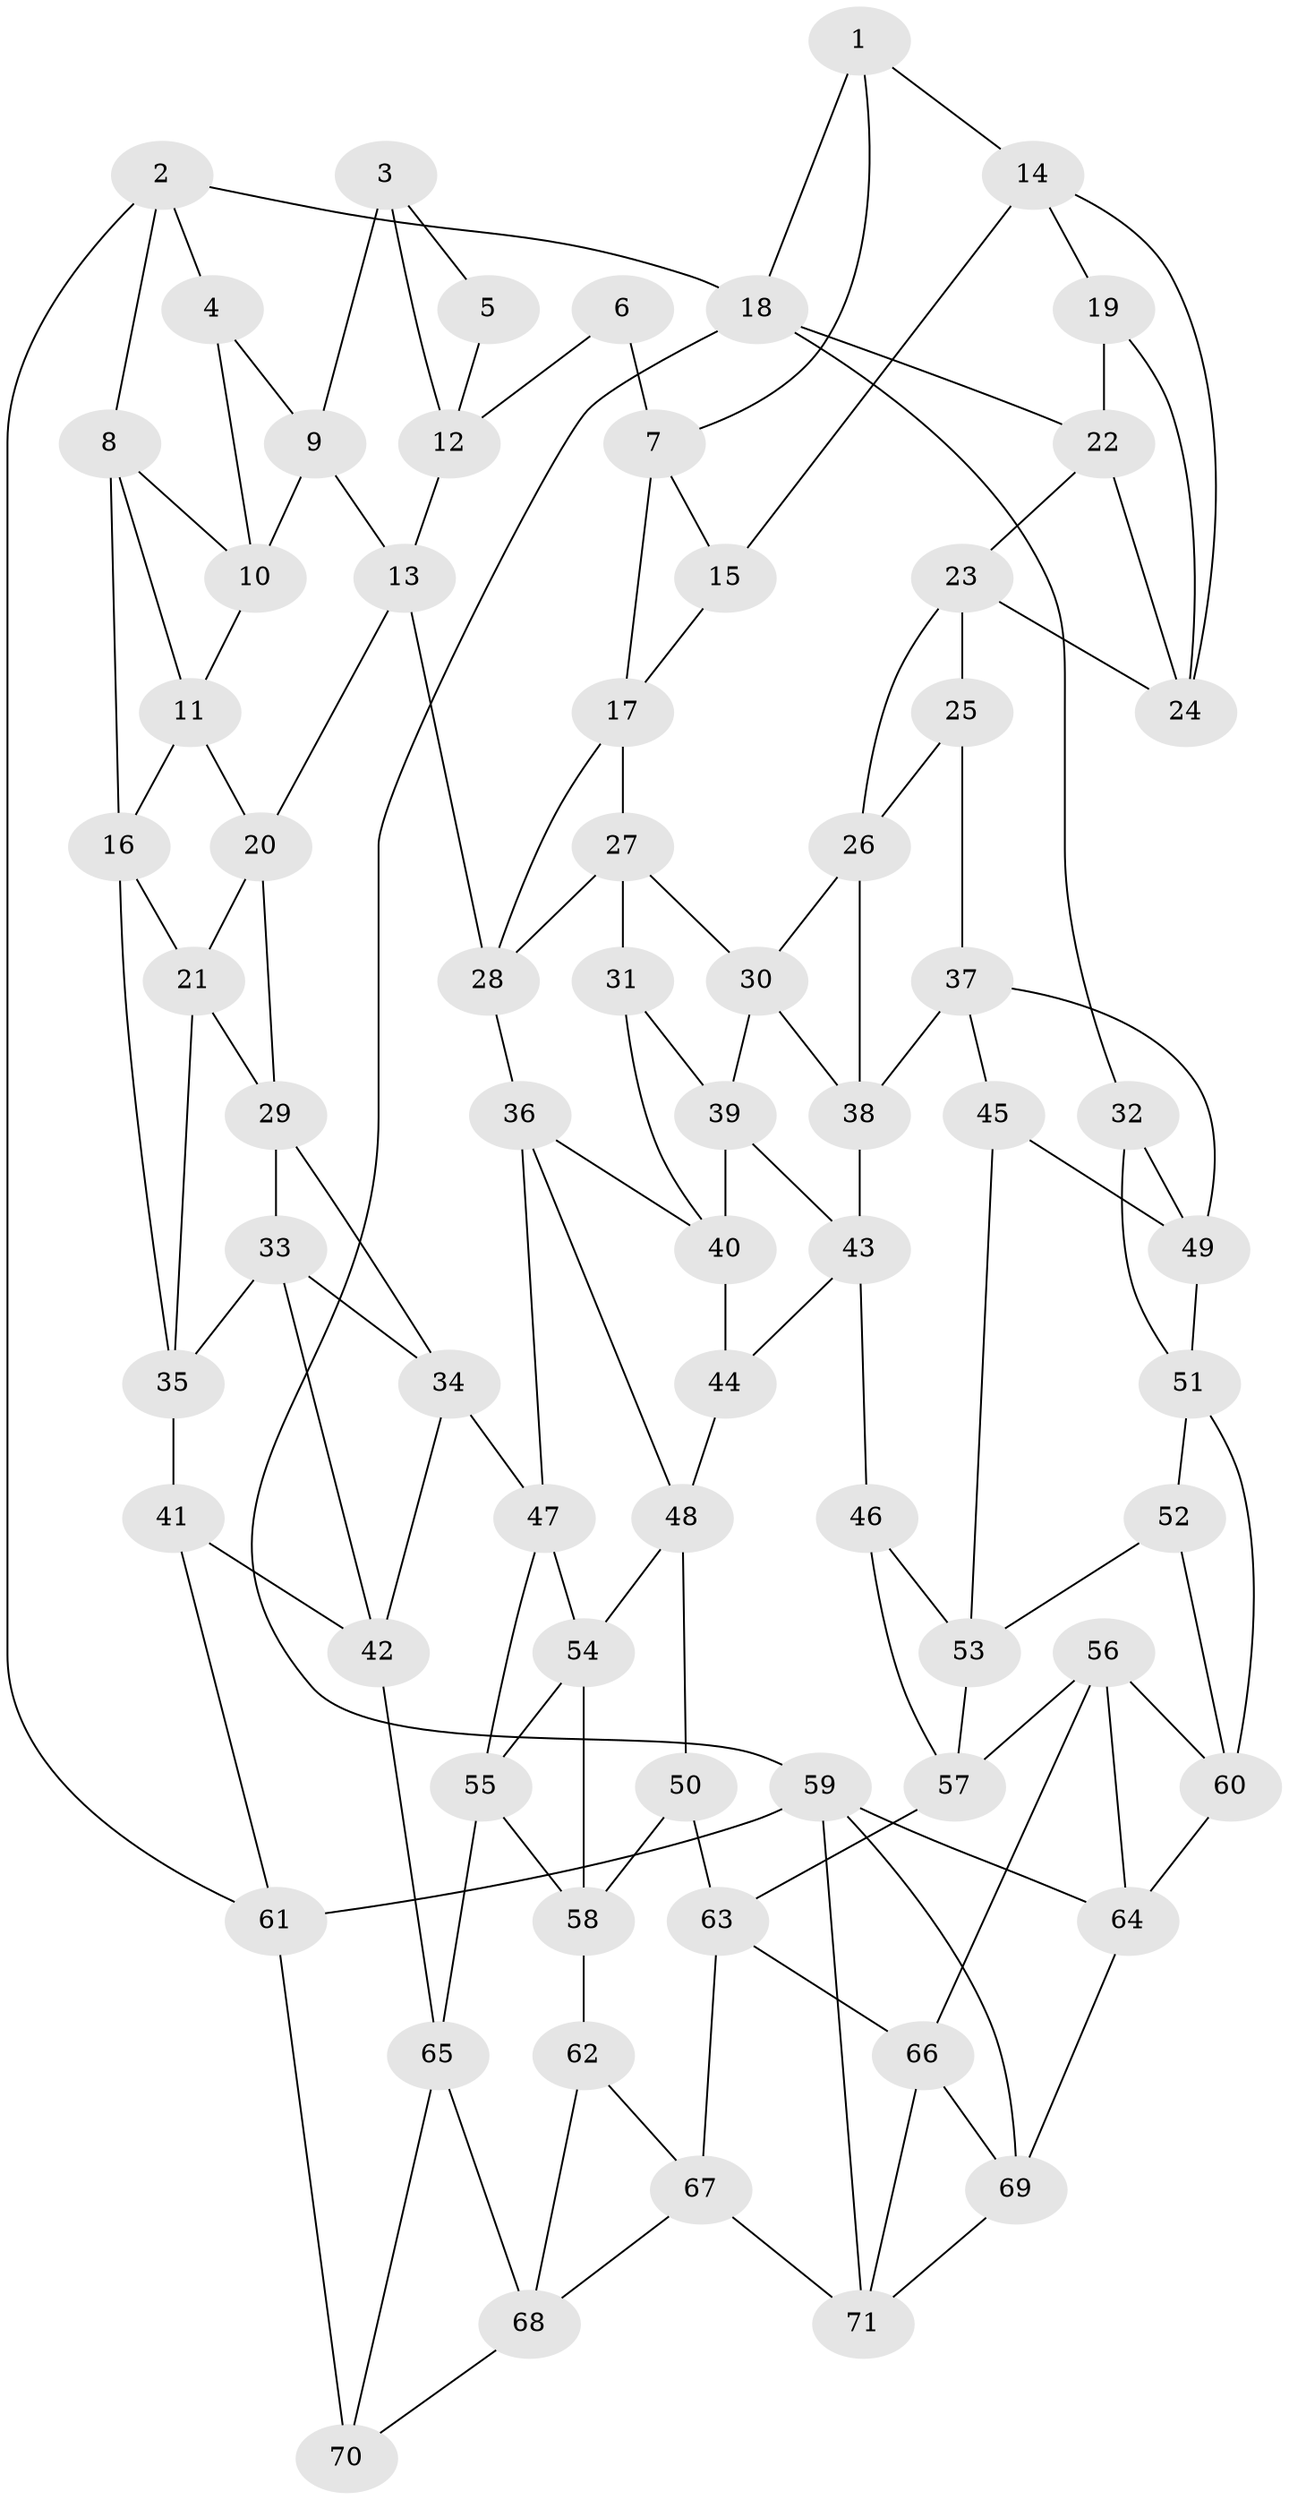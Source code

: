 // original degree distribution, {3: 0.02112676056338028, 4: 0.22535211267605634, 5: 0.528169014084507, 6: 0.22535211267605634}
// Generated by graph-tools (version 1.1) at 2025/03/03/09/25 03:03:14]
// undirected, 71 vertices, 133 edges
graph export_dot {
graph [start="1"]
  node [color=gray90,style=filled];
  1;
  2;
  3;
  4;
  5;
  6;
  7;
  8;
  9;
  10;
  11;
  12;
  13;
  14;
  15;
  16;
  17;
  18;
  19;
  20;
  21;
  22;
  23;
  24;
  25;
  26;
  27;
  28;
  29;
  30;
  31;
  32;
  33;
  34;
  35;
  36;
  37;
  38;
  39;
  40;
  41;
  42;
  43;
  44;
  45;
  46;
  47;
  48;
  49;
  50;
  51;
  52;
  53;
  54;
  55;
  56;
  57;
  58;
  59;
  60;
  61;
  62;
  63;
  64;
  65;
  66;
  67;
  68;
  69;
  70;
  71;
  1 -- 7 [weight=1.0];
  1 -- 14 [weight=1.0];
  1 -- 18 [weight=1.0];
  2 -- 4 [weight=1.0];
  2 -- 8 [weight=1.0];
  2 -- 18 [weight=1.0];
  2 -- 61 [weight=1.0];
  3 -- 5 [weight=1.0];
  3 -- 9 [weight=1.0];
  3 -- 12 [weight=1.0];
  4 -- 9 [weight=1.0];
  4 -- 10 [weight=1.0];
  5 -- 12 [weight=2.0];
  6 -- 7 [weight=2.0];
  6 -- 12 [weight=2.0];
  7 -- 15 [weight=1.0];
  7 -- 17 [weight=1.0];
  8 -- 10 [weight=1.0];
  8 -- 11 [weight=1.0];
  8 -- 16 [weight=1.0];
  9 -- 10 [weight=1.0];
  9 -- 13 [weight=1.0];
  10 -- 11 [weight=1.0];
  11 -- 16 [weight=1.0];
  11 -- 20 [weight=1.0];
  12 -- 13 [weight=1.0];
  13 -- 20 [weight=1.0];
  13 -- 28 [weight=1.0];
  14 -- 15 [weight=1.0];
  14 -- 19 [weight=1.0];
  14 -- 24 [weight=1.0];
  15 -- 17 [weight=1.0];
  16 -- 21 [weight=1.0];
  16 -- 35 [weight=1.0];
  17 -- 27 [weight=1.0];
  17 -- 28 [weight=1.0];
  18 -- 22 [weight=1.0];
  18 -- 32 [weight=1.0];
  18 -- 59 [weight=1.0];
  19 -- 22 [weight=1.0];
  19 -- 24 [weight=1.0];
  20 -- 21 [weight=1.0];
  20 -- 29 [weight=1.0];
  21 -- 29 [weight=1.0];
  21 -- 35 [weight=1.0];
  22 -- 23 [weight=1.0];
  22 -- 24 [weight=1.0];
  23 -- 24 [weight=1.0];
  23 -- 25 [weight=1.0];
  23 -- 26 [weight=1.0];
  25 -- 26 [weight=1.0];
  25 -- 37 [weight=1.0];
  26 -- 30 [weight=1.0];
  26 -- 38 [weight=1.0];
  27 -- 28 [weight=1.0];
  27 -- 30 [weight=1.0];
  27 -- 31 [weight=1.0];
  28 -- 36 [weight=1.0];
  29 -- 33 [weight=1.0];
  29 -- 34 [weight=1.0];
  30 -- 38 [weight=1.0];
  30 -- 39 [weight=1.0];
  31 -- 39 [weight=1.0];
  31 -- 40 [weight=1.0];
  32 -- 49 [weight=1.0];
  32 -- 51 [weight=1.0];
  33 -- 34 [weight=1.0];
  33 -- 35 [weight=1.0];
  33 -- 42 [weight=1.0];
  34 -- 42 [weight=1.0];
  34 -- 47 [weight=1.0];
  35 -- 41 [weight=1.0];
  36 -- 40 [weight=1.0];
  36 -- 47 [weight=1.0];
  36 -- 48 [weight=1.0];
  37 -- 38 [weight=1.0];
  37 -- 45 [weight=1.0];
  37 -- 49 [weight=1.0];
  38 -- 43 [weight=1.0];
  39 -- 40 [weight=1.0];
  39 -- 43 [weight=1.0];
  40 -- 44 [weight=1.0];
  41 -- 42 [weight=1.0];
  41 -- 61 [weight=1.0];
  42 -- 65 [weight=1.0];
  43 -- 44 [weight=1.0];
  43 -- 46 [weight=1.0];
  44 -- 48 [weight=1.0];
  45 -- 49 [weight=1.0];
  45 -- 53 [weight=1.0];
  46 -- 53 [weight=1.0];
  46 -- 57 [weight=1.0];
  47 -- 54 [weight=1.0];
  47 -- 55 [weight=1.0];
  48 -- 50 [weight=1.0];
  48 -- 54 [weight=1.0];
  49 -- 51 [weight=1.0];
  50 -- 58 [weight=1.0];
  50 -- 63 [weight=1.0];
  51 -- 52 [weight=1.0];
  51 -- 60 [weight=1.0];
  52 -- 53 [weight=1.0];
  52 -- 60 [weight=1.0];
  53 -- 57 [weight=1.0];
  54 -- 55 [weight=1.0];
  54 -- 58 [weight=1.0];
  55 -- 58 [weight=1.0];
  55 -- 65 [weight=1.0];
  56 -- 57 [weight=1.0];
  56 -- 60 [weight=1.0];
  56 -- 64 [weight=1.0];
  56 -- 66 [weight=1.0];
  57 -- 63 [weight=1.0];
  58 -- 62 [weight=1.0];
  59 -- 61 [weight=1.0];
  59 -- 64 [weight=1.0];
  59 -- 69 [weight=1.0];
  59 -- 71 [weight=1.0];
  60 -- 64 [weight=1.0];
  61 -- 70 [weight=2.0];
  62 -- 67 [weight=1.0];
  62 -- 68 [weight=1.0];
  63 -- 66 [weight=1.0];
  63 -- 67 [weight=1.0];
  64 -- 69 [weight=1.0];
  65 -- 68 [weight=1.0];
  65 -- 70 [weight=1.0];
  66 -- 69 [weight=1.0];
  66 -- 71 [weight=1.0];
  67 -- 68 [weight=1.0];
  67 -- 71 [weight=1.0];
  68 -- 70 [weight=1.0];
  69 -- 71 [weight=1.0];
}
